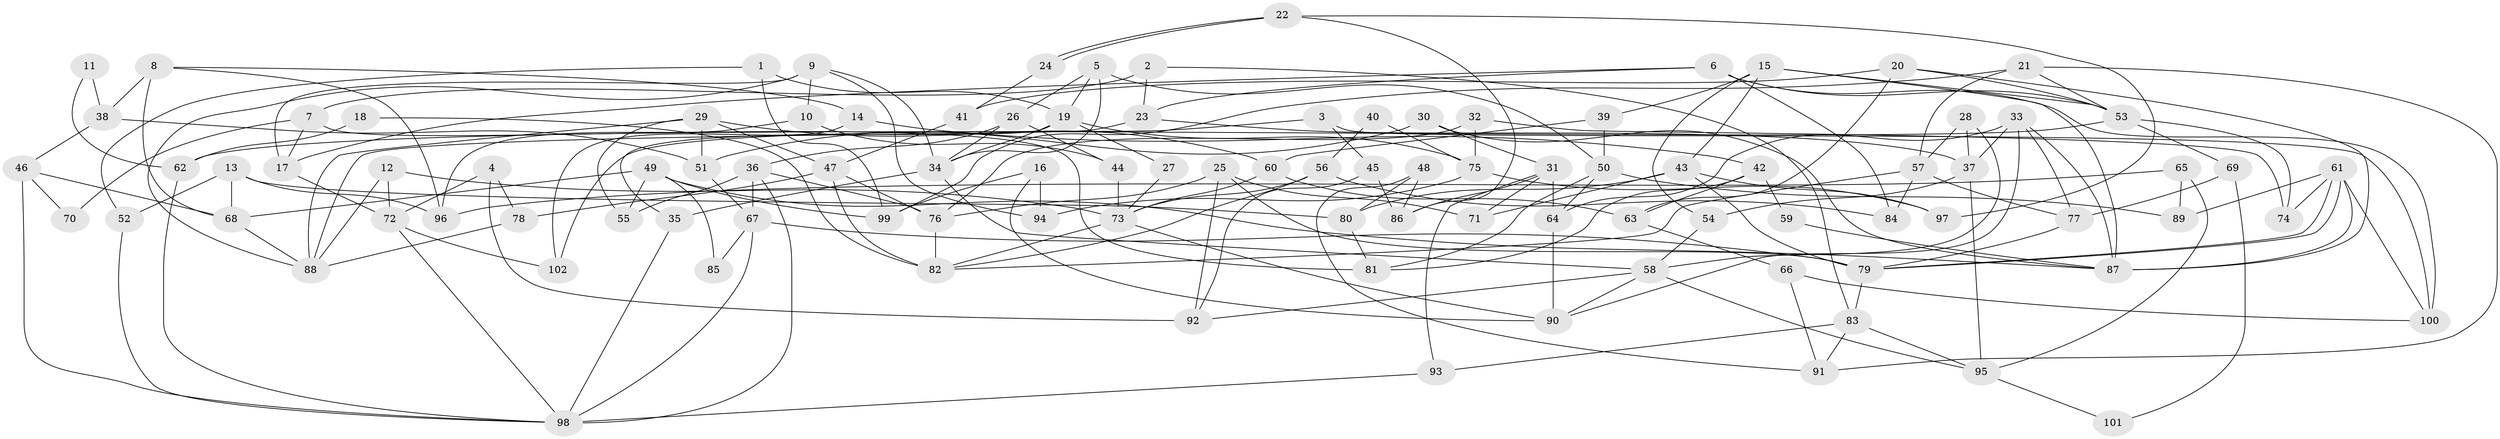 // coarse degree distribution, {3: 0.27419354838709675, 4: 0.2903225806451613, 11: 0.06451612903225806, 5: 0.08064516129032258, 9: 0.03225806451612903, 8: 0.03225806451612903, 2: 0.11290322580645161, 12: 0.03225806451612903, 10: 0.016129032258064516, 6: 0.03225806451612903, 7: 0.03225806451612903}
// Generated by graph-tools (version 1.1) at 2025/50/03/04/25 22:50:55]
// undirected, 102 vertices, 204 edges
graph export_dot {
  node [color=gray90,style=filled];
  1;
  2;
  3;
  4;
  5;
  6;
  7;
  8;
  9;
  10;
  11;
  12;
  13;
  14;
  15;
  16;
  17;
  18;
  19;
  20;
  21;
  22;
  23;
  24;
  25;
  26;
  27;
  28;
  29;
  30;
  31;
  32;
  33;
  34;
  35;
  36;
  37;
  38;
  39;
  40;
  41;
  42;
  43;
  44;
  45;
  46;
  47;
  48;
  49;
  50;
  51;
  52;
  53;
  54;
  55;
  56;
  57;
  58;
  59;
  60;
  61;
  62;
  63;
  64;
  65;
  66;
  67;
  68;
  69;
  70;
  71;
  72;
  73;
  74;
  75;
  76;
  77;
  78;
  79;
  80;
  81;
  82;
  83;
  84;
  85;
  86;
  87;
  88;
  89;
  90;
  91;
  92;
  93;
  94;
  95;
  96;
  97;
  98;
  99;
  100;
  101;
  102;
  1 -- 99;
  1 -- 19;
  1 -- 52;
  2 -- 23;
  2 -- 83;
  2 -- 7;
  3 -- 100;
  3 -- 102;
  3 -- 45;
  4 -- 72;
  4 -- 92;
  4 -- 78;
  5 -- 26;
  5 -- 19;
  5 -- 34;
  5 -- 50;
  6 -- 53;
  6 -- 17;
  6 -- 23;
  6 -- 84;
  6 -- 100;
  7 -- 81;
  7 -- 17;
  7 -- 70;
  8 -- 68;
  8 -- 96;
  8 -- 14;
  8 -- 38;
  9 -- 17;
  9 -- 88;
  9 -- 10;
  9 -- 34;
  9 -- 94;
  10 -- 44;
  10 -- 96;
  11 -- 62;
  11 -- 38;
  12 -- 73;
  12 -- 88;
  12 -- 72;
  13 -- 96;
  13 -- 68;
  13 -- 52;
  13 -- 80;
  14 -- 42;
  14 -- 102;
  15 -- 87;
  15 -- 53;
  15 -- 39;
  15 -- 43;
  15 -- 54;
  16 -- 94;
  16 -- 90;
  16 -- 99;
  17 -- 72;
  18 -- 82;
  18 -- 62;
  19 -- 35;
  19 -- 34;
  19 -- 27;
  19 -- 75;
  20 -- 87;
  20 -- 63;
  20 -- 41;
  20 -- 53;
  21 -- 57;
  21 -- 91;
  21 -- 53;
  21 -- 99;
  22 -- 24;
  22 -- 24;
  22 -- 86;
  22 -- 97;
  23 -- 88;
  23 -- 37;
  24 -- 41;
  25 -- 79;
  25 -- 76;
  25 -- 71;
  25 -- 92;
  26 -- 34;
  26 -- 36;
  26 -- 44;
  27 -- 73;
  28 -- 58;
  28 -- 57;
  28 -- 37;
  29 -- 51;
  29 -- 88;
  29 -- 47;
  29 -- 55;
  29 -- 60;
  30 -- 31;
  30 -- 87;
  30 -- 51;
  31 -- 71;
  31 -- 93;
  31 -- 64;
  31 -- 86;
  32 -- 74;
  32 -- 75;
  32 -- 76;
  33 -- 37;
  33 -- 64;
  33 -- 77;
  33 -- 87;
  33 -- 90;
  34 -- 35;
  34 -- 58;
  35 -- 98;
  36 -- 76;
  36 -- 67;
  36 -- 55;
  36 -- 98;
  37 -- 54;
  37 -- 95;
  38 -- 51;
  38 -- 46;
  39 -- 50;
  39 -- 60;
  40 -- 56;
  40 -- 75;
  41 -- 47;
  42 -- 81;
  42 -- 63;
  42 -- 59;
  43 -- 79;
  43 -- 71;
  43 -- 80;
  43 -- 97;
  44 -- 73;
  45 -- 92;
  45 -- 86;
  46 -- 98;
  46 -- 68;
  46 -- 70;
  47 -- 76;
  47 -- 78;
  47 -- 82;
  48 -- 86;
  48 -- 80;
  48 -- 91;
  49 -- 99;
  49 -- 55;
  49 -- 68;
  49 -- 85;
  49 -- 87;
  50 -- 64;
  50 -- 81;
  50 -- 89;
  51 -- 67;
  52 -- 98;
  53 -- 62;
  53 -- 69;
  53 -- 74;
  54 -- 58;
  56 -- 73;
  56 -- 82;
  56 -- 84;
  57 -- 84;
  57 -- 82;
  57 -- 77;
  58 -- 90;
  58 -- 92;
  58 -- 95;
  59 -- 87;
  60 -- 63;
  60 -- 73;
  61 -- 79;
  61 -- 79;
  61 -- 87;
  61 -- 74;
  61 -- 89;
  61 -- 100;
  62 -- 98;
  63 -- 66;
  64 -- 90;
  65 -- 95;
  65 -- 89;
  65 -- 96;
  66 -- 91;
  66 -- 100;
  67 -- 98;
  67 -- 79;
  67 -- 85;
  68 -- 88;
  69 -- 77;
  69 -- 101;
  72 -- 98;
  72 -- 102;
  73 -- 90;
  73 -- 82;
  75 -- 97;
  75 -- 94;
  76 -- 82;
  77 -- 79;
  78 -- 88;
  79 -- 83;
  80 -- 81;
  83 -- 95;
  83 -- 91;
  83 -- 93;
  93 -- 98;
  95 -- 101;
}
